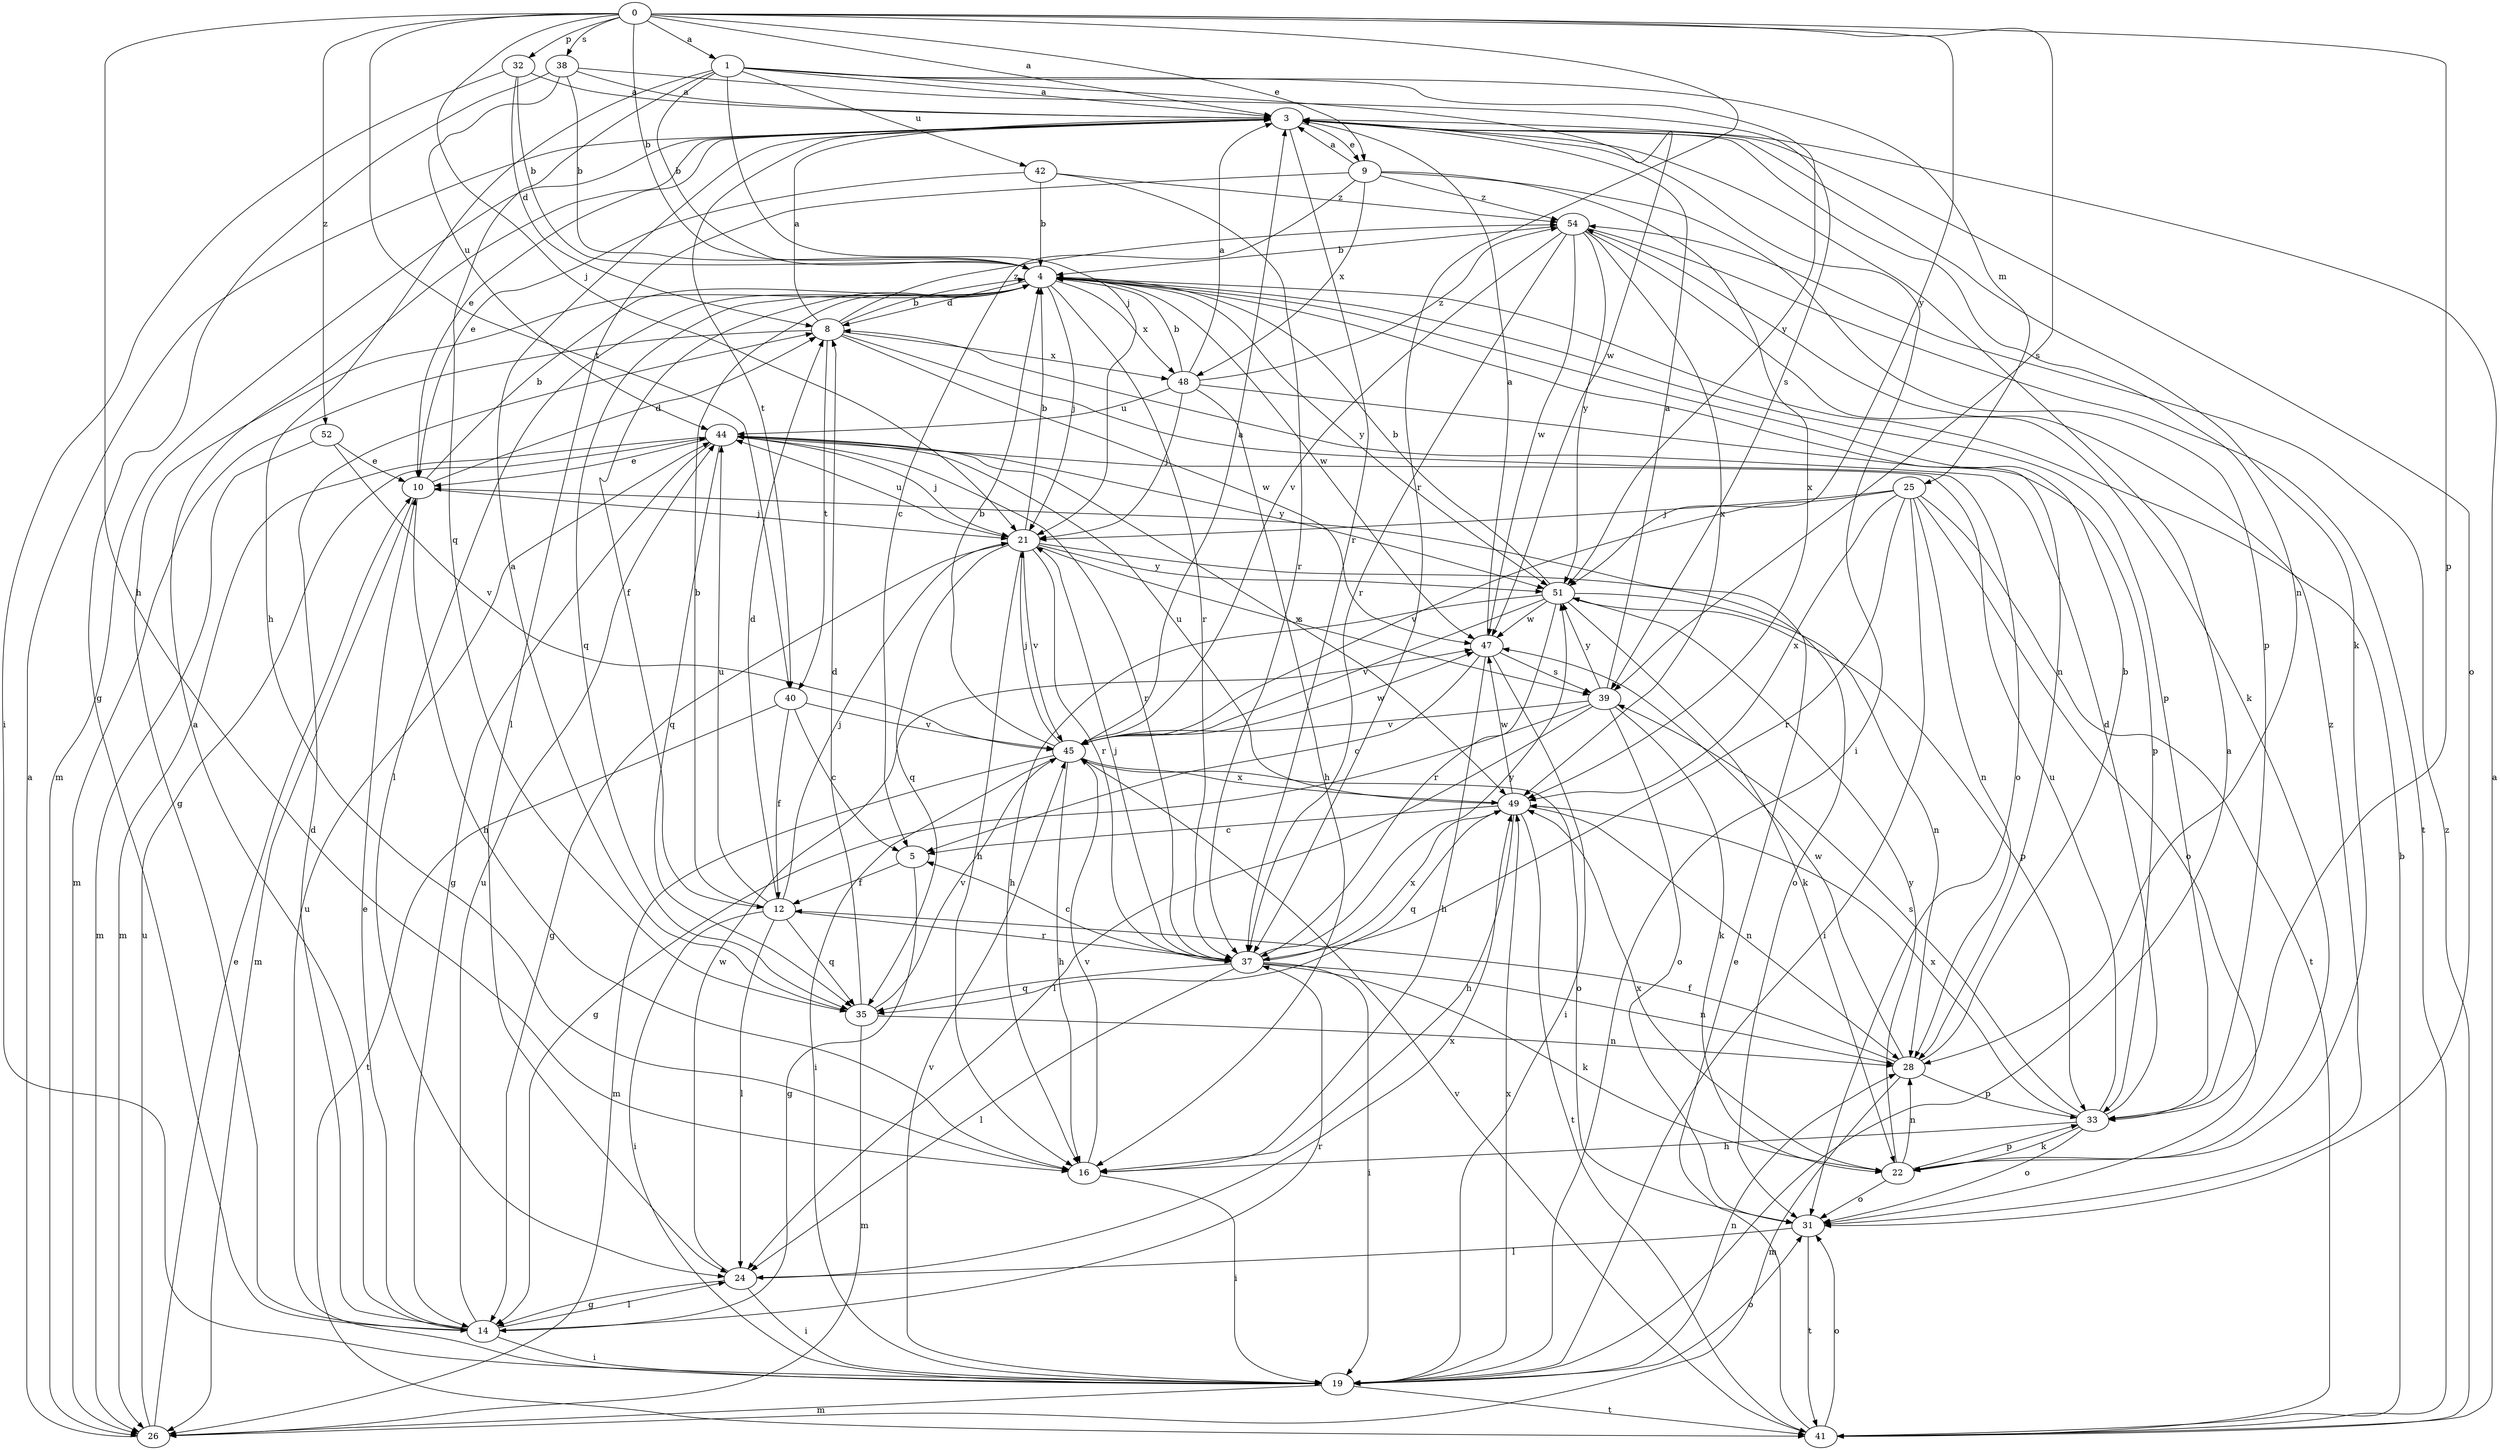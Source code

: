 strict digraph  {
0;
1;
3;
4;
5;
8;
9;
10;
12;
14;
16;
19;
21;
22;
24;
25;
26;
28;
31;
32;
33;
35;
37;
38;
39;
40;
41;
42;
44;
45;
47;
48;
49;
51;
52;
54;
0 -> 1  [label=a];
0 -> 3  [label=a];
0 -> 4  [label=b];
0 -> 9  [label=e];
0 -> 16  [label=h];
0 -> 21  [label=j];
0 -> 32  [label=p];
0 -> 33  [label=p];
0 -> 37  [label=r];
0 -> 38  [label=s];
0 -> 39  [label=s];
0 -> 40  [label=t];
0 -> 51  [label=y];
0 -> 52  [label=z];
1 -> 3  [label=a];
1 -> 4  [label=b];
1 -> 16  [label=h];
1 -> 21  [label=j];
1 -> 25  [label=m];
1 -> 35  [label=q];
1 -> 42  [label=u];
1 -> 47  [label=w];
1 -> 51  [label=y];
3 -> 9  [label=e];
3 -> 10  [label=e];
3 -> 19  [label=i];
3 -> 22  [label=k];
3 -> 26  [label=m];
3 -> 28  [label=n];
3 -> 31  [label=o];
3 -> 37  [label=r];
3 -> 40  [label=t];
4 -> 8  [label=d];
4 -> 12  [label=f];
4 -> 14  [label=g];
4 -> 21  [label=j];
4 -> 24  [label=l];
4 -> 28  [label=n];
4 -> 33  [label=p];
4 -> 35  [label=q];
4 -> 37  [label=r];
4 -> 47  [label=w];
4 -> 48  [label=x];
4 -> 51  [label=y];
5 -> 12  [label=f];
5 -> 14  [label=g];
8 -> 3  [label=a];
8 -> 4  [label=b];
8 -> 26  [label=m];
8 -> 31  [label=o];
8 -> 40  [label=t];
8 -> 47  [label=w];
8 -> 48  [label=x];
8 -> 54  [label=z];
9 -> 3  [label=a];
9 -> 5  [label=c];
9 -> 24  [label=l];
9 -> 33  [label=p];
9 -> 48  [label=x];
9 -> 49  [label=x];
9 -> 54  [label=z];
10 -> 4  [label=b];
10 -> 8  [label=d];
10 -> 16  [label=h];
10 -> 21  [label=j];
10 -> 26  [label=m];
12 -> 4  [label=b];
12 -> 8  [label=d];
12 -> 19  [label=i];
12 -> 21  [label=j];
12 -> 24  [label=l];
12 -> 35  [label=q];
12 -> 37  [label=r];
12 -> 44  [label=u];
14 -> 3  [label=a];
14 -> 8  [label=d];
14 -> 10  [label=e];
14 -> 19  [label=i];
14 -> 24  [label=l];
14 -> 37  [label=r];
14 -> 44  [label=u];
16 -> 19  [label=i];
16 -> 45  [label=v];
19 -> 3  [label=a];
19 -> 26  [label=m];
19 -> 28  [label=n];
19 -> 31  [label=o];
19 -> 41  [label=t];
19 -> 44  [label=u];
19 -> 45  [label=v];
19 -> 49  [label=x];
21 -> 4  [label=b];
21 -> 14  [label=g];
21 -> 16  [label=h];
21 -> 31  [label=o];
21 -> 35  [label=q];
21 -> 37  [label=r];
21 -> 39  [label=s];
21 -> 44  [label=u];
21 -> 45  [label=v];
21 -> 51  [label=y];
22 -> 28  [label=n];
22 -> 31  [label=o];
22 -> 33  [label=p];
22 -> 49  [label=x];
22 -> 51  [label=y];
24 -> 14  [label=g];
24 -> 19  [label=i];
24 -> 47  [label=w];
24 -> 49  [label=x];
25 -> 19  [label=i];
25 -> 21  [label=j];
25 -> 28  [label=n];
25 -> 31  [label=o];
25 -> 37  [label=r];
25 -> 41  [label=t];
25 -> 45  [label=v];
25 -> 49  [label=x];
26 -> 3  [label=a];
26 -> 10  [label=e];
26 -> 44  [label=u];
28 -> 4  [label=b];
28 -> 12  [label=f];
28 -> 26  [label=m];
28 -> 33  [label=p];
28 -> 47  [label=w];
31 -> 24  [label=l];
31 -> 41  [label=t];
31 -> 54  [label=z];
32 -> 3  [label=a];
32 -> 4  [label=b];
32 -> 8  [label=d];
32 -> 19  [label=i];
33 -> 8  [label=d];
33 -> 16  [label=h];
33 -> 22  [label=k];
33 -> 31  [label=o];
33 -> 39  [label=s];
33 -> 44  [label=u];
33 -> 49  [label=x];
35 -> 3  [label=a];
35 -> 8  [label=d];
35 -> 26  [label=m];
35 -> 28  [label=n];
35 -> 45  [label=v];
37 -> 5  [label=c];
37 -> 19  [label=i];
37 -> 21  [label=j];
37 -> 22  [label=k];
37 -> 24  [label=l];
37 -> 28  [label=n];
37 -> 35  [label=q];
37 -> 49  [label=x];
37 -> 51  [label=y];
38 -> 3  [label=a];
38 -> 4  [label=b];
38 -> 14  [label=g];
38 -> 39  [label=s];
38 -> 44  [label=u];
39 -> 3  [label=a];
39 -> 14  [label=g];
39 -> 22  [label=k];
39 -> 24  [label=l];
39 -> 31  [label=o];
39 -> 45  [label=v];
39 -> 51  [label=y];
40 -> 5  [label=c];
40 -> 12  [label=f];
40 -> 41  [label=t];
40 -> 45  [label=v];
41 -> 3  [label=a];
41 -> 4  [label=b];
41 -> 10  [label=e];
41 -> 31  [label=o];
41 -> 45  [label=v];
41 -> 54  [label=z];
42 -> 4  [label=b];
42 -> 10  [label=e];
42 -> 37  [label=r];
42 -> 54  [label=z];
44 -> 10  [label=e];
44 -> 14  [label=g];
44 -> 21  [label=j];
44 -> 26  [label=m];
44 -> 35  [label=q];
44 -> 37  [label=r];
44 -> 49  [label=x];
44 -> 51  [label=y];
45 -> 3  [label=a];
45 -> 4  [label=b];
45 -> 16  [label=h];
45 -> 19  [label=i];
45 -> 21  [label=j];
45 -> 26  [label=m];
45 -> 31  [label=o];
45 -> 47  [label=w];
45 -> 49  [label=x];
47 -> 3  [label=a];
47 -> 5  [label=c];
47 -> 16  [label=h];
47 -> 19  [label=i];
47 -> 39  [label=s];
48 -> 3  [label=a];
48 -> 4  [label=b];
48 -> 16  [label=h];
48 -> 21  [label=j];
48 -> 33  [label=p];
48 -> 44  [label=u];
48 -> 54  [label=z];
49 -> 5  [label=c];
49 -> 16  [label=h];
49 -> 28  [label=n];
49 -> 35  [label=q];
49 -> 41  [label=t];
49 -> 44  [label=u];
49 -> 47  [label=w];
51 -> 4  [label=b];
51 -> 16  [label=h];
51 -> 22  [label=k];
51 -> 28  [label=n];
51 -> 33  [label=p];
51 -> 37  [label=r];
51 -> 45  [label=v];
51 -> 47  [label=w];
52 -> 10  [label=e];
52 -> 26  [label=m];
52 -> 45  [label=v];
54 -> 4  [label=b];
54 -> 22  [label=k];
54 -> 37  [label=r];
54 -> 41  [label=t];
54 -> 45  [label=v];
54 -> 47  [label=w];
54 -> 49  [label=x];
54 -> 51  [label=y];
}
